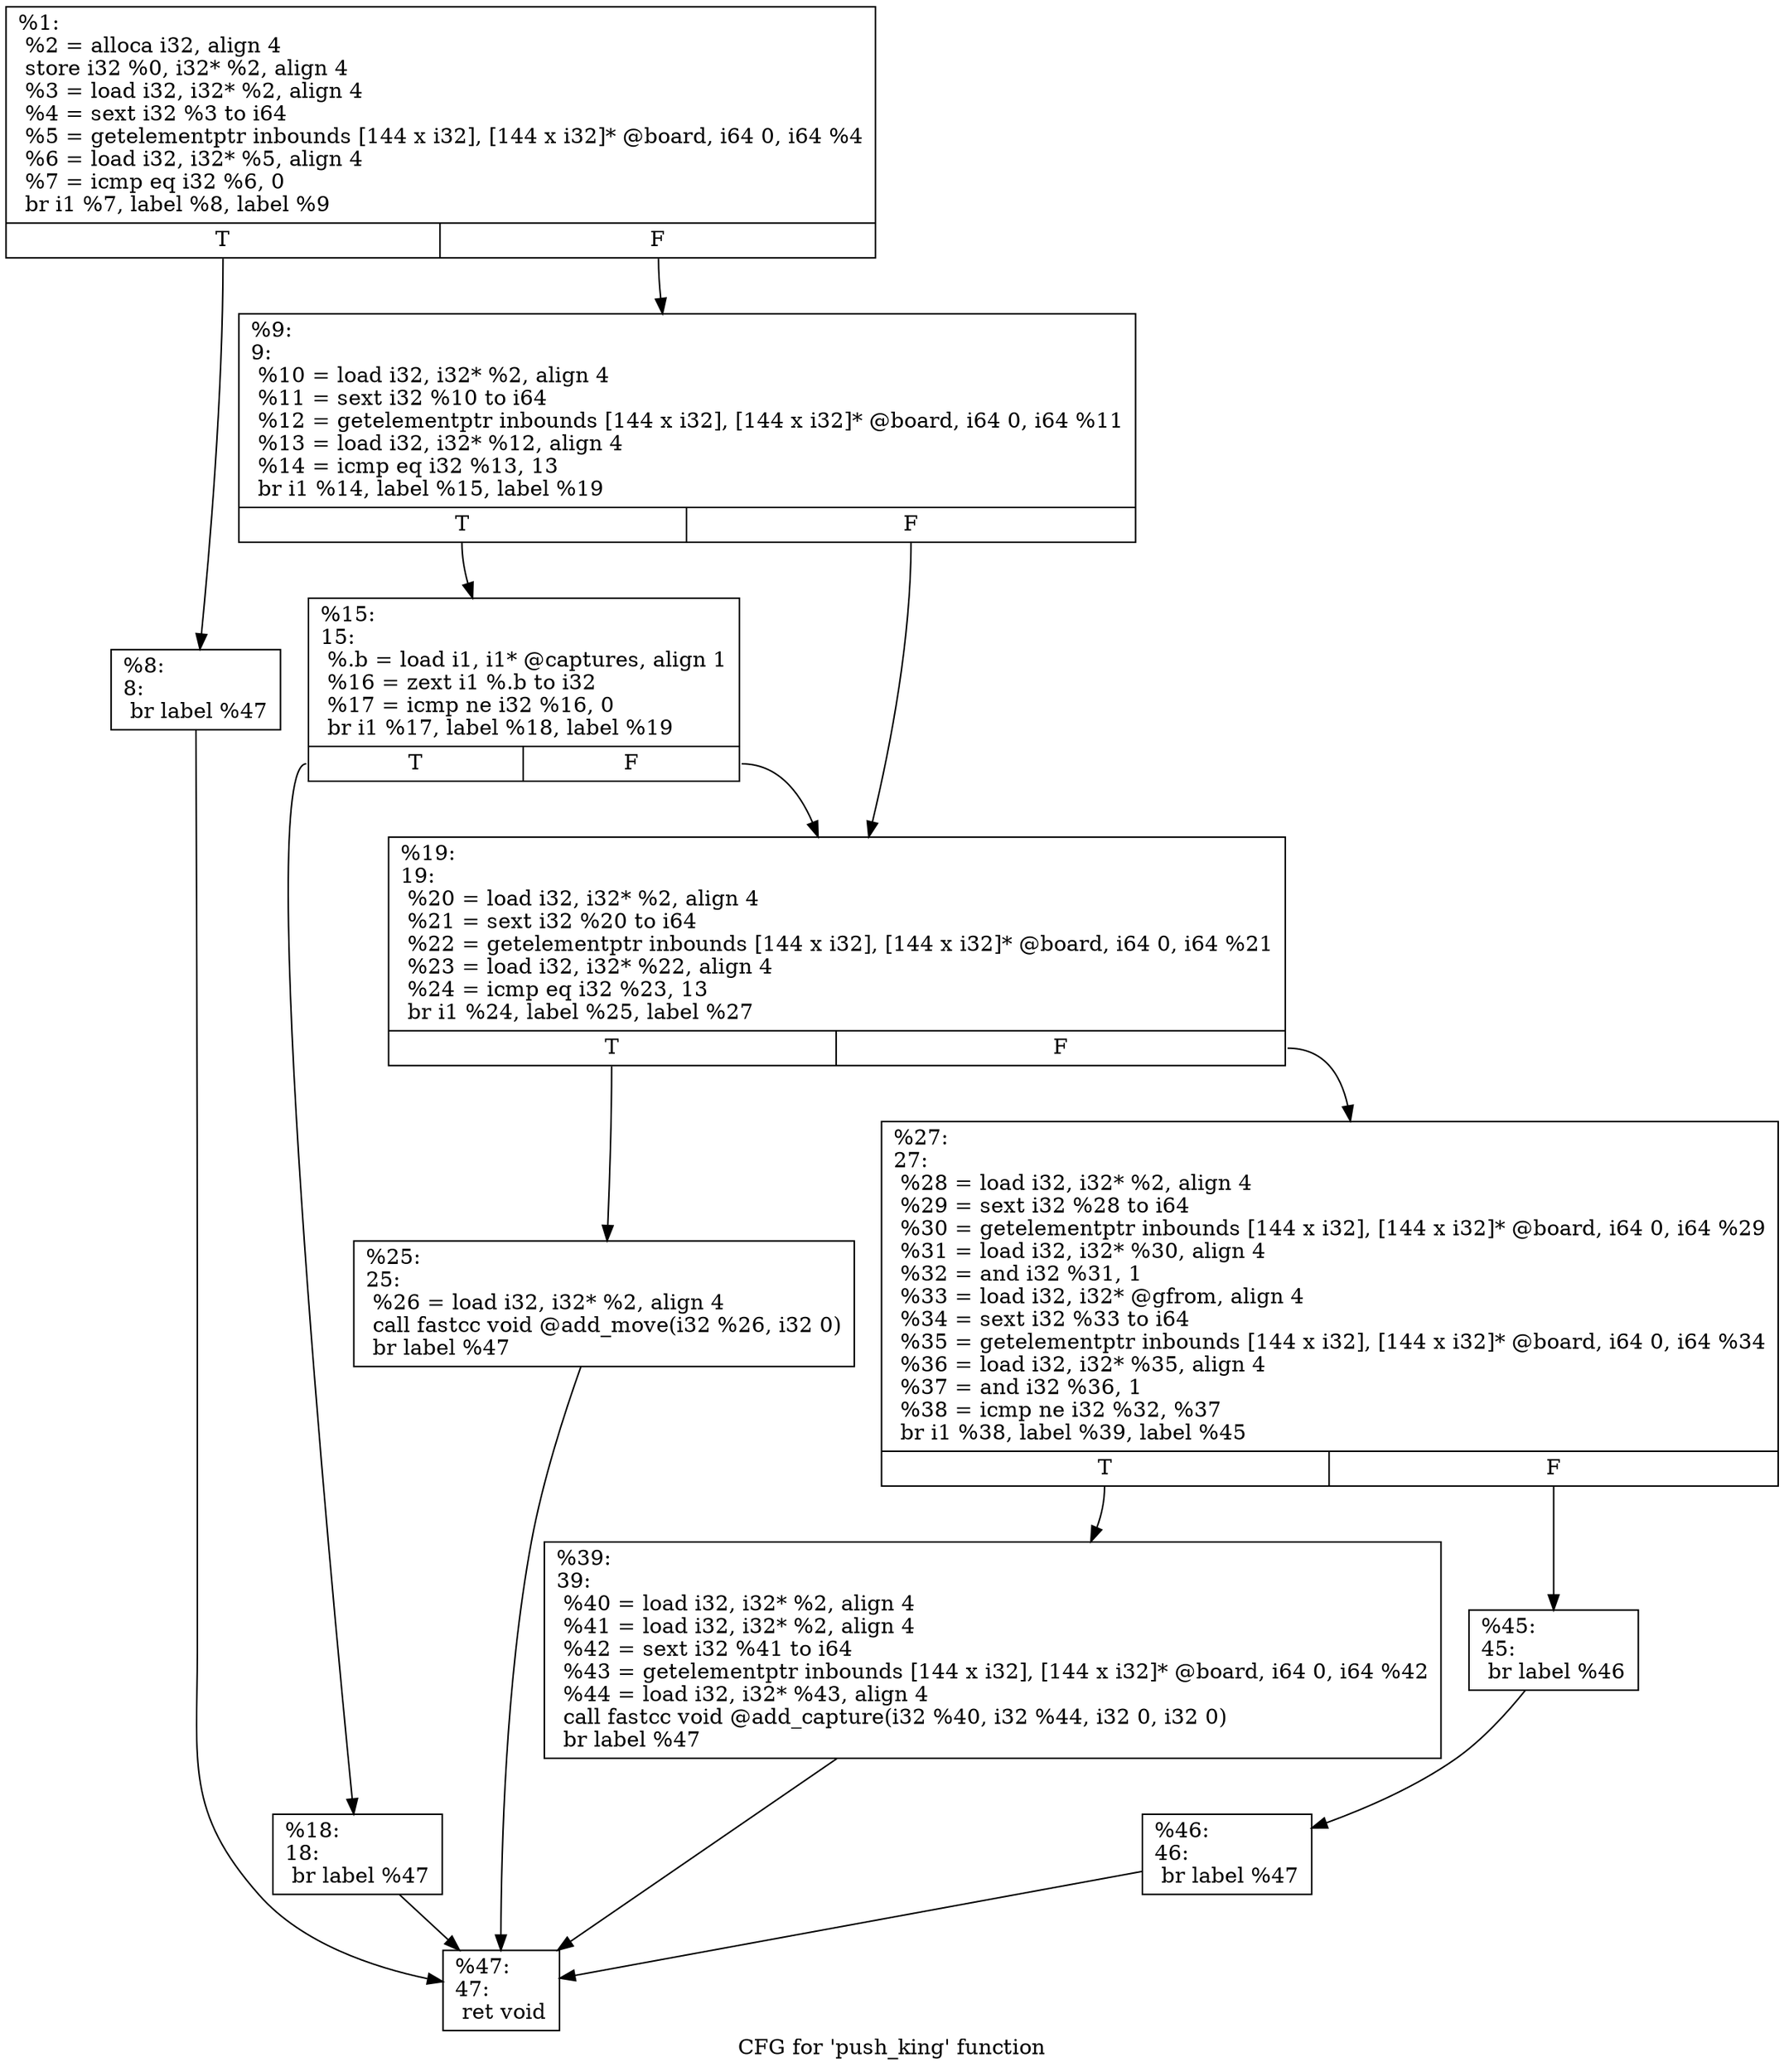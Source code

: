 digraph "CFG for 'push_king' function" {
	label="CFG for 'push_king' function";

	Node0x24889a0 [shape=record,label="{%1:\l  %2 = alloca i32, align 4\l  store i32 %0, i32* %2, align 4\l  %3 = load i32, i32* %2, align 4\l  %4 = sext i32 %3 to i64\l  %5 = getelementptr inbounds [144 x i32], [144 x i32]* @board, i64 0, i64 %4\l  %6 = load i32, i32* %5, align 4\l  %7 = icmp eq i32 %6, 0\l  br i1 %7, label %8, label %9\l|{<s0>T|<s1>F}}"];
	Node0x24889a0:s0 -> Node0x248a480;
	Node0x24889a0:s1 -> Node0x248a4d0;
	Node0x248a480 [shape=record,label="{%8:\l8:                                                \l  br label %47\l}"];
	Node0x248a480 -> Node0x248a7a0;
	Node0x248a4d0 [shape=record,label="{%9:\l9:                                                \l  %10 = load i32, i32* %2, align 4\l  %11 = sext i32 %10 to i64\l  %12 = getelementptr inbounds [144 x i32], [144 x i32]* @board, i64 0, i64 %11\l  %13 = load i32, i32* %12, align 4\l  %14 = icmp eq i32 %13, 13\l  br i1 %14, label %15, label %19\l|{<s0>T|<s1>F}}"];
	Node0x248a4d0:s0 -> Node0x248a520;
	Node0x248a4d0:s1 -> Node0x248a5c0;
	Node0x248a520 [shape=record,label="{%15:\l15:                                               \l  %.b = load i1, i1* @captures, align 1\l  %16 = zext i1 %.b to i32\l  %17 = icmp ne i32 %16, 0\l  br i1 %17, label %18, label %19\l|{<s0>T|<s1>F}}"];
	Node0x248a520:s0 -> Node0x248a570;
	Node0x248a520:s1 -> Node0x248a5c0;
	Node0x248a570 [shape=record,label="{%18:\l18:                                               \l  br label %47\l}"];
	Node0x248a570 -> Node0x248a7a0;
	Node0x248a5c0 [shape=record,label="{%19:\l19:                                               \l  %20 = load i32, i32* %2, align 4\l  %21 = sext i32 %20 to i64\l  %22 = getelementptr inbounds [144 x i32], [144 x i32]* @board, i64 0, i64 %21\l  %23 = load i32, i32* %22, align 4\l  %24 = icmp eq i32 %23, 13\l  br i1 %24, label %25, label %27\l|{<s0>T|<s1>F}}"];
	Node0x248a5c0:s0 -> Node0x248a610;
	Node0x248a5c0:s1 -> Node0x248a660;
	Node0x248a610 [shape=record,label="{%25:\l25:                                               \l  %26 = load i32, i32* %2, align 4\l  call fastcc void @add_move(i32 %26, i32 0)\l  br label %47\l}"];
	Node0x248a610 -> Node0x248a7a0;
	Node0x248a660 [shape=record,label="{%27:\l27:                                               \l  %28 = load i32, i32* %2, align 4\l  %29 = sext i32 %28 to i64\l  %30 = getelementptr inbounds [144 x i32], [144 x i32]* @board, i64 0, i64 %29\l  %31 = load i32, i32* %30, align 4\l  %32 = and i32 %31, 1\l  %33 = load i32, i32* @gfrom, align 4\l  %34 = sext i32 %33 to i64\l  %35 = getelementptr inbounds [144 x i32], [144 x i32]* @board, i64 0, i64 %34\l  %36 = load i32, i32* %35, align 4\l  %37 = and i32 %36, 1\l  %38 = icmp ne i32 %32, %37\l  br i1 %38, label %39, label %45\l|{<s0>T|<s1>F}}"];
	Node0x248a660:s0 -> Node0x248a6b0;
	Node0x248a660:s1 -> Node0x248a700;
	Node0x248a6b0 [shape=record,label="{%39:\l39:                                               \l  %40 = load i32, i32* %2, align 4\l  %41 = load i32, i32* %2, align 4\l  %42 = sext i32 %41 to i64\l  %43 = getelementptr inbounds [144 x i32], [144 x i32]* @board, i64 0, i64 %42\l  %44 = load i32, i32* %43, align 4\l  call fastcc void @add_capture(i32 %40, i32 %44, i32 0, i32 0)\l  br label %47\l}"];
	Node0x248a6b0 -> Node0x248a7a0;
	Node0x248a700 [shape=record,label="{%45:\l45:                                               \l  br label %46\l}"];
	Node0x248a700 -> Node0x248a750;
	Node0x248a750 [shape=record,label="{%46:\l46:                                               \l  br label %47\l}"];
	Node0x248a750 -> Node0x248a7a0;
	Node0x248a7a0 [shape=record,label="{%47:\l47:                                               \l  ret void\l}"];
}
